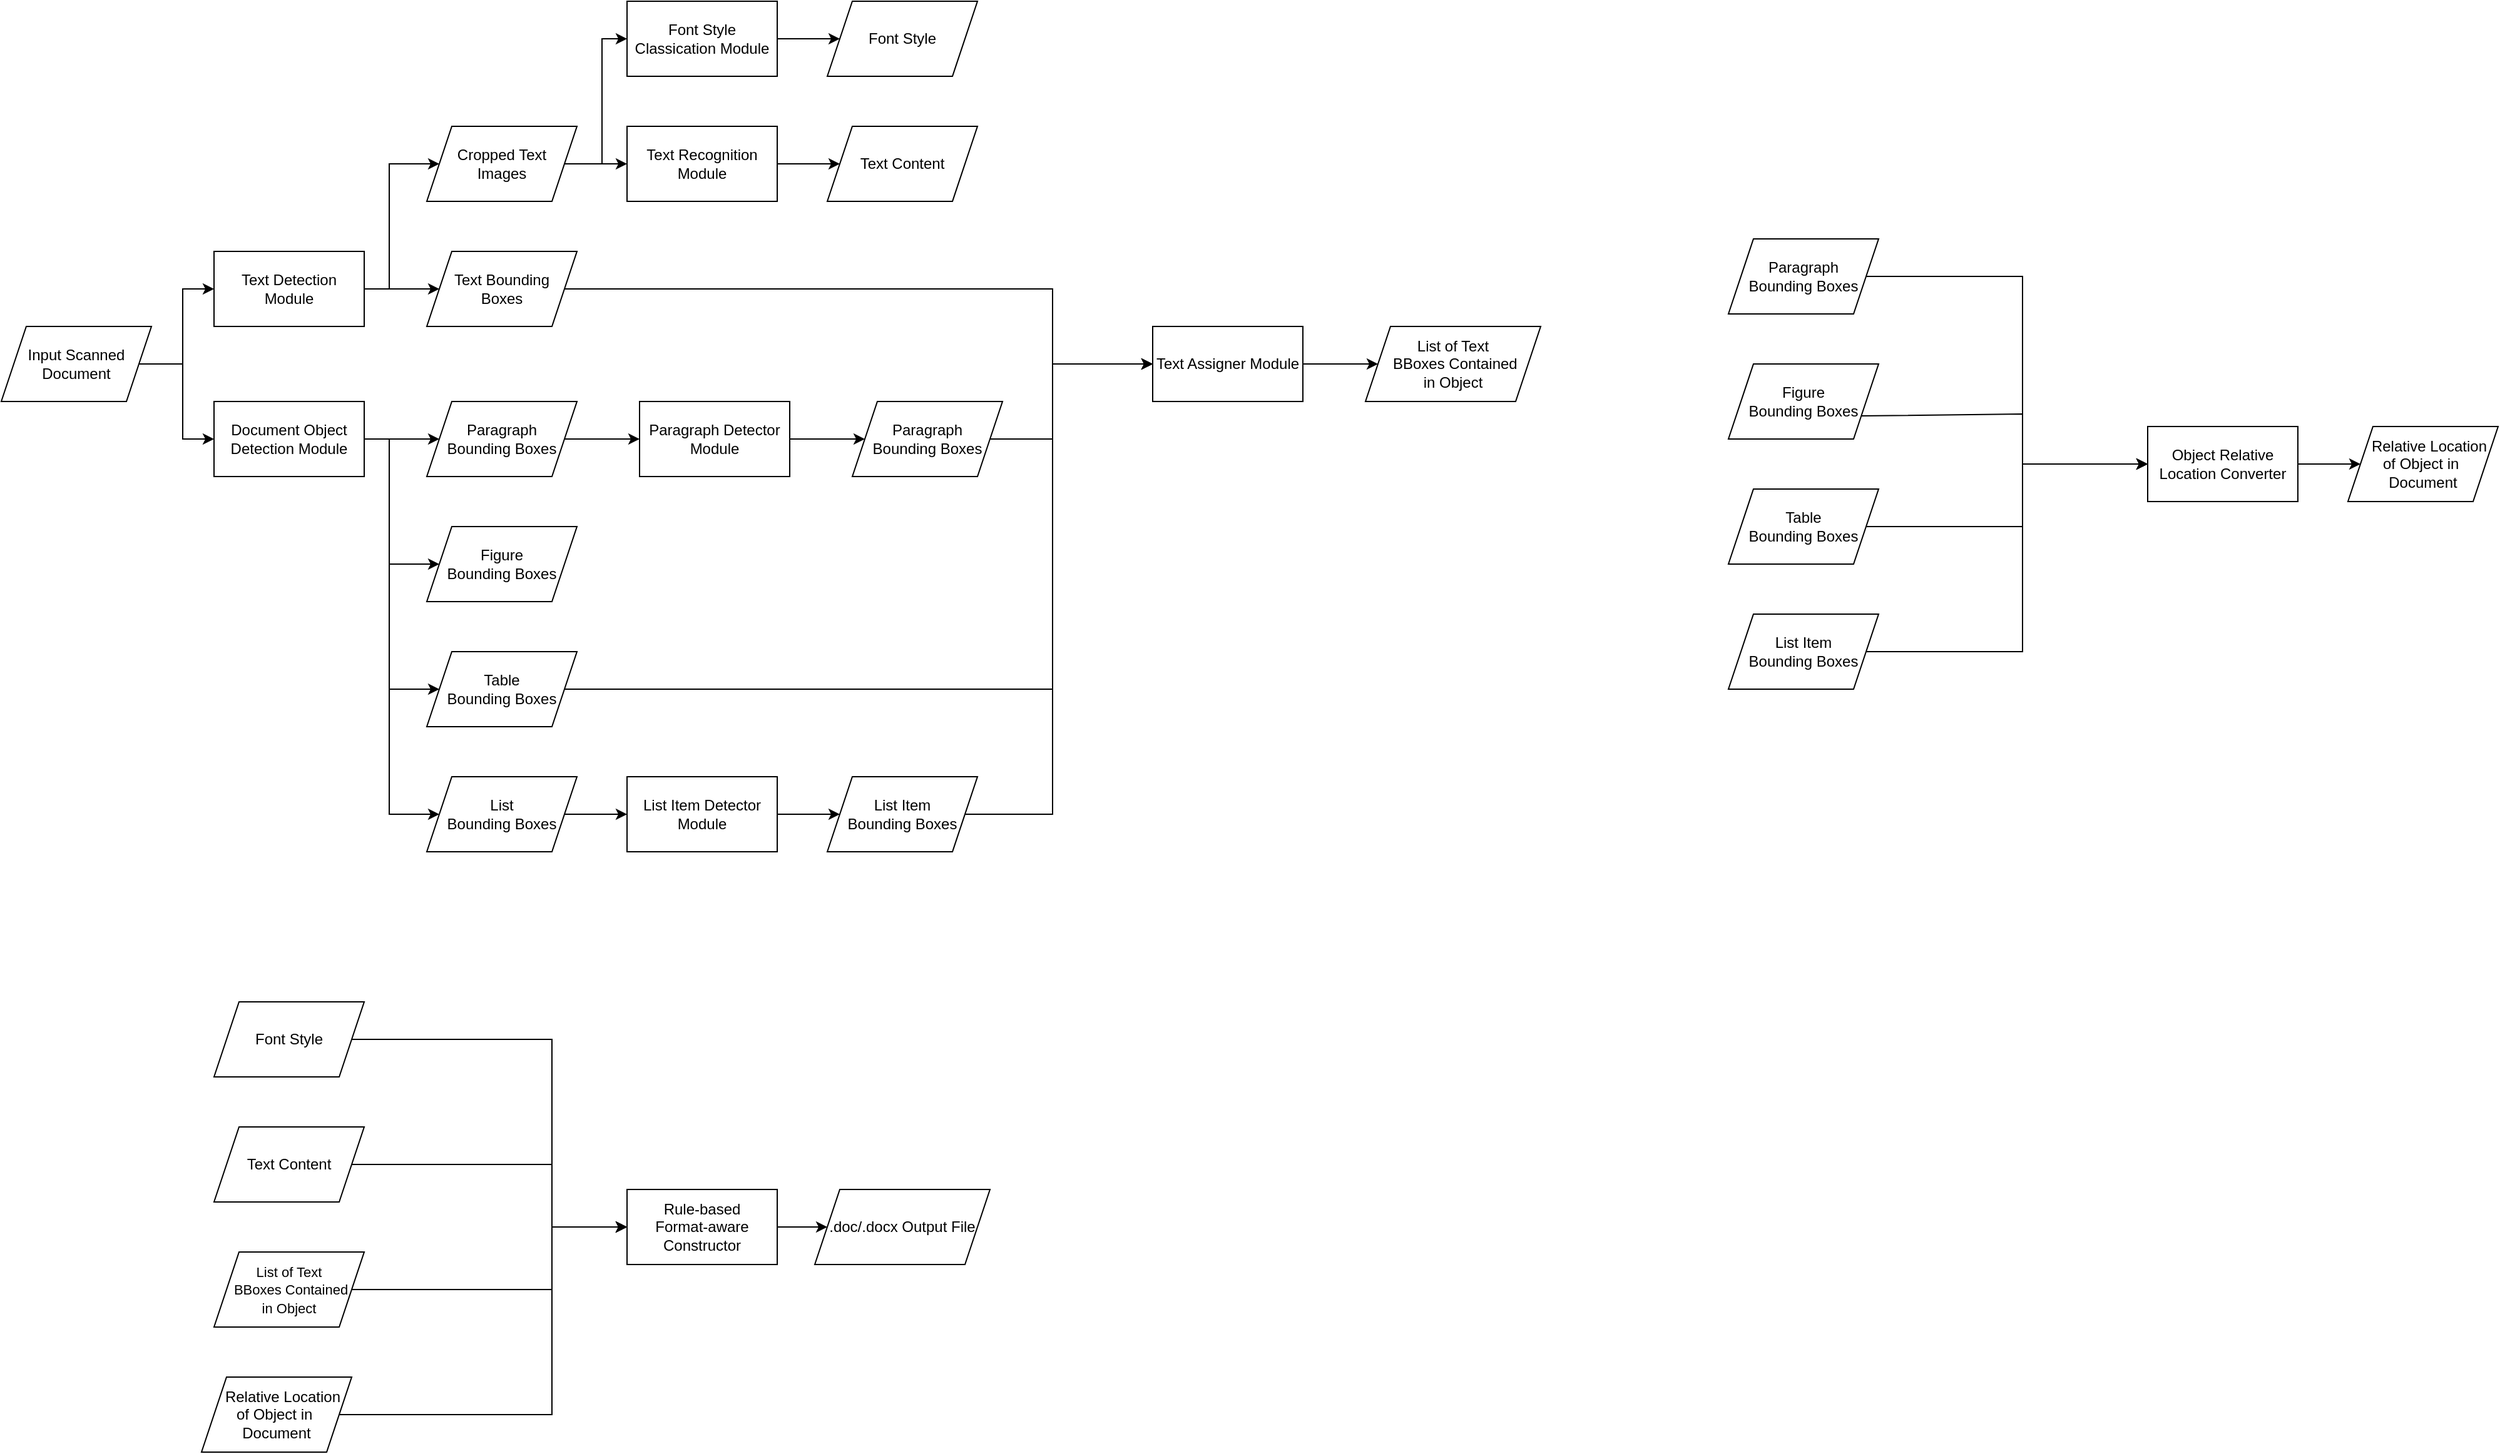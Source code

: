 <mxfile version="20.2.3" type="github">
  <diagram id="iRri5Xg0OsdI9ziDcnY4" name="Page-1">
    <mxGraphModel dx="728" dy="438" grid="1" gridSize="10" guides="1" tooltips="1" connect="1" arrows="1" fold="1" page="1" pageScale="1" pageWidth="850" pageHeight="1100" math="0" shadow="0">
      <root>
        <mxCell id="0" />
        <mxCell id="1" parent="0" />
        <mxCell id="3tbrCYUK3xMX1DhpEAb9-4" value="" style="edgeStyle=orthogonalEdgeStyle;rounded=0;orthogonalLoop=1;jettySize=auto;html=1;" edge="1" parent="1" source="3tbrCYUK3xMX1DhpEAb9-1" target="3tbrCYUK3xMX1DhpEAb9-3">
          <mxGeometry relative="1" as="geometry" />
        </mxCell>
        <mxCell id="3tbrCYUK3xMX1DhpEAb9-1" value="Input Scanned Document" style="shape=parallelogram;perimeter=parallelogramPerimeter;whiteSpace=wrap;html=1;fixedSize=1;" vertex="1" parent="1">
          <mxGeometry x="360" y="260" width="120" height="60" as="geometry" />
        </mxCell>
        <mxCell id="3tbrCYUK3xMX1DhpEAb9-8" value="" style="edgeStyle=orthogonalEdgeStyle;rounded=0;orthogonalLoop=1;jettySize=auto;html=1;" edge="1" parent="1" source="3tbrCYUK3xMX1DhpEAb9-2" target="3tbrCYUK3xMX1DhpEAb9-6">
          <mxGeometry relative="1" as="geometry" />
        </mxCell>
        <mxCell id="3tbrCYUK3xMX1DhpEAb9-2" value="Text Detection Module" style="rounded=0;whiteSpace=wrap;html=1;" vertex="1" parent="1">
          <mxGeometry x="530" y="200" width="120" height="60" as="geometry" />
        </mxCell>
        <mxCell id="3tbrCYUK3xMX1DhpEAb9-14" value="" style="edgeStyle=orthogonalEdgeStyle;rounded=0;orthogonalLoop=1;jettySize=auto;html=1;" edge="1" parent="1" source="3tbrCYUK3xMX1DhpEAb9-3" target="3tbrCYUK3xMX1DhpEAb9-12">
          <mxGeometry relative="1" as="geometry" />
        </mxCell>
        <mxCell id="3tbrCYUK3xMX1DhpEAb9-3" value="Document Object Detection Module" style="rounded=0;whiteSpace=wrap;html=1;" vertex="1" parent="1">
          <mxGeometry x="530" y="320" width="120" height="60" as="geometry" />
        </mxCell>
        <mxCell id="3tbrCYUK3xMX1DhpEAb9-5" value="" style="edgeStyle=orthogonalEdgeStyle;rounded=0;orthogonalLoop=1;jettySize=auto;html=1;exitX=1;exitY=0.5;exitDx=0;exitDy=0;entryX=0;entryY=0.5;entryDx=0;entryDy=0;" edge="1" parent="1" source="3tbrCYUK3xMX1DhpEAb9-1" target="3tbrCYUK3xMX1DhpEAb9-2">
          <mxGeometry relative="1" as="geometry">
            <mxPoint x="480" y="300" as="sourcePoint" />
            <mxPoint x="540" y="360" as="targetPoint" />
          </mxGeometry>
        </mxCell>
        <mxCell id="3tbrCYUK3xMX1DhpEAb9-6" value="Text Bounding &lt;br&gt;Boxes" style="shape=parallelogram;perimeter=parallelogramPerimeter;whiteSpace=wrap;html=1;fixedSize=1;" vertex="1" parent="1">
          <mxGeometry x="700" y="200" width="120" height="60" as="geometry" />
        </mxCell>
        <mxCell id="3tbrCYUK3xMX1DhpEAb9-11" value="" style="edgeStyle=orthogonalEdgeStyle;rounded=0;orthogonalLoop=1;jettySize=auto;html=1;" edge="1" parent="1" source="3tbrCYUK3xMX1DhpEAb9-7" target="3tbrCYUK3xMX1DhpEAb9-10">
          <mxGeometry relative="1" as="geometry" />
        </mxCell>
        <mxCell id="3tbrCYUK3xMX1DhpEAb9-7" value="Cropped Text &lt;br&gt;Images" style="shape=parallelogram;perimeter=parallelogramPerimeter;whiteSpace=wrap;html=1;fixedSize=1;" vertex="1" parent="1">
          <mxGeometry x="700" y="100" width="120" height="60" as="geometry" />
        </mxCell>
        <mxCell id="3tbrCYUK3xMX1DhpEAb9-9" value="" style="edgeStyle=orthogonalEdgeStyle;rounded=0;orthogonalLoop=1;jettySize=auto;html=1;exitX=1;exitY=0.5;exitDx=0;exitDy=0;entryX=0;entryY=0.5;entryDx=0;entryDy=0;" edge="1" parent="1" source="3tbrCYUK3xMX1DhpEAb9-2" target="3tbrCYUK3xMX1DhpEAb9-7">
          <mxGeometry relative="1" as="geometry">
            <mxPoint x="660" y="240" as="sourcePoint" />
            <mxPoint x="720" y="240" as="targetPoint" />
            <Array as="points">
              <mxPoint x="670" y="230" />
              <mxPoint x="670" y="130" />
            </Array>
          </mxGeometry>
        </mxCell>
        <mxCell id="3tbrCYUK3xMX1DhpEAb9-19" value="" style="edgeStyle=orthogonalEdgeStyle;rounded=0;orthogonalLoop=1;jettySize=auto;html=1;" edge="1" parent="1" source="3tbrCYUK3xMX1DhpEAb9-10" target="3tbrCYUK3xMX1DhpEAb9-18">
          <mxGeometry relative="1" as="geometry" />
        </mxCell>
        <mxCell id="3tbrCYUK3xMX1DhpEAb9-10" value="Text Recognition Module" style="rounded=0;whiteSpace=wrap;html=1;" vertex="1" parent="1">
          <mxGeometry x="860" y="100" width="120" height="60" as="geometry" />
        </mxCell>
        <mxCell id="3tbrCYUK3xMX1DhpEAb9-54" value="" style="edgeStyle=orthogonalEdgeStyle;rounded=0;orthogonalLoop=1;jettySize=auto;html=1;" edge="1" parent="1" source="3tbrCYUK3xMX1DhpEAb9-12" target="3tbrCYUK3xMX1DhpEAb9-52">
          <mxGeometry relative="1" as="geometry" />
        </mxCell>
        <mxCell id="3tbrCYUK3xMX1DhpEAb9-12" value="Paragraph &lt;br&gt;Bounding Boxes" style="shape=parallelogram;perimeter=parallelogramPerimeter;whiteSpace=wrap;html=1;fixedSize=1;" vertex="1" parent="1">
          <mxGeometry x="700" y="320" width="120" height="60" as="geometry" />
        </mxCell>
        <mxCell id="3tbrCYUK3xMX1DhpEAb9-13" value="Figure&lt;br&gt;Bounding Boxes" style="shape=parallelogram;perimeter=parallelogramPerimeter;whiteSpace=wrap;html=1;fixedSize=1;" vertex="1" parent="1">
          <mxGeometry x="700" y="420" width="120" height="60" as="geometry" />
        </mxCell>
        <mxCell id="3tbrCYUK3xMX1DhpEAb9-15" value="Table&lt;br&gt;Bounding Boxes" style="shape=parallelogram;perimeter=parallelogramPerimeter;whiteSpace=wrap;html=1;fixedSize=1;" vertex="1" parent="1">
          <mxGeometry x="700" y="520" width="120" height="60" as="geometry" />
        </mxCell>
        <mxCell id="3tbrCYUK3xMX1DhpEAb9-16" value="" style="edgeStyle=orthogonalEdgeStyle;rounded=0;orthogonalLoop=1;jettySize=auto;html=1;exitX=1;exitY=0.5;exitDx=0;exitDy=0;entryX=0;entryY=0.5;entryDx=0;entryDy=0;" edge="1" parent="1" source="3tbrCYUK3xMX1DhpEAb9-3" target="3tbrCYUK3xMX1DhpEAb9-13">
          <mxGeometry relative="1" as="geometry">
            <mxPoint x="660" y="360" as="sourcePoint" />
            <mxPoint x="720" y="360" as="targetPoint" />
            <Array as="points">
              <mxPoint x="670" y="350" />
              <mxPoint x="670" y="450" />
            </Array>
          </mxGeometry>
        </mxCell>
        <mxCell id="3tbrCYUK3xMX1DhpEAb9-17" value="" style="edgeStyle=orthogonalEdgeStyle;rounded=0;orthogonalLoop=1;jettySize=auto;html=1;exitX=1;exitY=0.5;exitDx=0;exitDy=0;entryX=0;entryY=0.5;entryDx=0;entryDy=0;" edge="1" parent="1" source="3tbrCYUK3xMX1DhpEAb9-3" target="3tbrCYUK3xMX1DhpEAb9-15">
          <mxGeometry relative="1" as="geometry">
            <mxPoint x="660" y="360" as="sourcePoint" />
            <mxPoint x="720" y="460" as="targetPoint" />
            <Array as="points">
              <mxPoint x="670" y="350" />
              <mxPoint x="670" y="550" />
            </Array>
          </mxGeometry>
        </mxCell>
        <mxCell id="3tbrCYUK3xMX1DhpEAb9-18" value="Text Content" style="shape=parallelogram;perimeter=parallelogramPerimeter;whiteSpace=wrap;html=1;fixedSize=1;" vertex="1" parent="1">
          <mxGeometry x="1020" y="100" width="120" height="60" as="geometry" />
        </mxCell>
        <mxCell id="3tbrCYUK3xMX1DhpEAb9-23" value="" style="edgeStyle=orthogonalEdgeStyle;rounded=0;orthogonalLoop=1;jettySize=auto;html=1;" edge="1" parent="1" source="3tbrCYUK3xMX1DhpEAb9-20" target="3tbrCYUK3xMX1DhpEAb9-22">
          <mxGeometry relative="1" as="geometry" />
        </mxCell>
        <mxCell id="3tbrCYUK3xMX1DhpEAb9-20" value="List&lt;br&gt;Bounding Boxes" style="shape=parallelogram;perimeter=parallelogramPerimeter;whiteSpace=wrap;html=1;fixedSize=1;" vertex="1" parent="1">
          <mxGeometry x="700" y="620" width="120" height="60" as="geometry" />
        </mxCell>
        <mxCell id="3tbrCYUK3xMX1DhpEAb9-21" value="" style="edgeStyle=orthogonalEdgeStyle;rounded=0;orthogonalLoop=1;jettySize=auto;html=1;exitX=1;exitY=0.5;exitDx=0;exitDy=0;entryX=0;entryY=0.5;entryDx=0;entryDy=0;" edge="1" parent="1" source="3tbrCYUK3xMX1DhpEAb9-3" target="3tbrCYUK3xMX1DhpEAb9-20">
          <mxGeometry relative="1" as="geometry">
            <mxPoint x="660" y="360" as="sourcePoint" />
            <mxPoint x="720" y="560" as="targetPoint" />
            <Array as="points">
              <mxPoint x="670" y="350" />
              <mxPoint x="670" y="650" />
            </Array>
          </mxGeometry>
        </mxCell>
        <mxCell id="3tbrCYUK3xMX1DhpEAb9-25" value="" style="edgeStyle=orthogonalEdgeStyle;rounded=0;orthogonalLoop=1;jettySize=auto;html=1;" edge="1" parent="1" source="3tbrCYUK3xMX1DhpEAb9-22" target="3tbrCYUK3xMX1DhpEAb9-24">
          <mxGeometry relative="1" as="geometry" />
        </mxCell>
        <mxCell id="3tbrCYUK3xMX1DhpEAb9-22" value="List Item Detector Module" style="rounded=0;whiteSpace=wrap;html=1;" vertex="1" parent="1">
          <mxGeometry x="860" y="620" width="120" height="60" as="geometry" />
        </mxCell>
        <mxCell id="3tbrCYUK3xMX1DhpEAb9-24" value="List Item&lt;br&gt;Bounding Boxes" style="shape=parallelogram;perimeter=parallelogramPerimeter;whiteSpace=wrap;html=1;fixedSize=1;" vertex="1" parent="1">
          <mxGeometry x="1020" y="620" width="120" height="60" as="geometry" />
        </mxCell>
        <mxCell id="3tbrCYUK3xMX1DhpEAb9-33" value="" style="edgeStyle=orthogonalEdgeStyle;rounded=0;orthogonalLoop=1;jettySize=auto;html=1;" edge="1" parent="1" source="3tbrCYUK3xMX1DhpEAb9-26" target="3tbrCYUK3xMX1DhpEAb9-32">
          <mxGeometry relative="1" as="geometry" />
        </mxCell>
        <mxCell id="3tbrCYUK3xMX1DhpEAb9-26" value="Text Assigner Module" style="rounded=0;whiteSpace=wrap;html=1;" vertex="1" parent="1">
          <mxGeometry x="1280" y="260" width="120" height="60" as="geometry" />
        </mxCell>
        <mxCell id="3tbrCYUK3xMX1DhpEAb9-27" value="" style="endArrow=classic;html=1;rounded=0;exitX=1;exitY=0.5;exitDx=0;exitDy=0;entryX=0;entryY=0.5;entryDx=0;entryDy=0;" edge="1" parent="1" source="3tbrCYUK3xMX1DhpEAb9-6" target="3tbrCYUK3xMX1DhpEAb9-26">
          <mxGeometry width="50" height="50" relative="1" as="geometry">
            <mxPoint x="830" y="470" as="sourcePoint" />
            <mxPoint x="880" y="420" as="targetPoint" />
            <Array as="points">
              <mxPoint x="1200" y="230" />
              <mxPoint x="1200" y="290" />
            </Array>
          </mxGeometry>
        </mxCell>
        <mxCell id="3tbrCYUK3xMX1DhpEAb9-29" value="" style="endArrow=classic;html=1;rounded=0;exitX=1;exitY=0.5;exitDx=0;exitDy=0;entryX=0;entryY=0.5;entryDx=0;entryDy=0;" edge="1" parent="1" source="3tbrCYUK3xMX1DhpEAb9-15" target="3tbrCYUK3xMX1DhpEAb9-26">
          <mxGeometry width="50" height="50" relative="1" as="geometry">
            <mxPoint x="820" y="360" as="sourcePoint" />
            <mxPoint x="1200" y="300" as="targetPoint" />
            <Array as="points">
              <mxPoint x="1200" y="550" />
              <mxPoint x="1200" y="290" />
            </Array>
          </mxGeometry>
        </mxCell>
        <mxCell id="3tbrCYUK3xMX1DhpEAb9-31" value="" style="endArrow=classic;html=1;rounded=0;exitX=1;exitY=0.5;exitDx=0;exitDy=0;entryX=0;entryY=0.5;entryDx=0;entryDy=0;" edge="1" parent="1" source="3tbrCYUK3xMX1DhpEAb9-24" target="3tbrCYUK3xMX1DhpEAb9-26">
          <mxGeometry width="50" height="50" relative="1" as="geometry">
            <mxPoint x="820" y="560" as="sourcePoint" />
            <mxPoint x="1225" y="300" as="targetPoint" />
            <Array as="points">
              <mxPoint x="1200" y="650" />
              <mxPoint x="1200" y="290" />
            </Array>
          </mxGeometry>
        </mxCell>
        <mxCell id="3tbrCYUK3xMX1DhpEAb9-32" value="List of Text &lt;br&gt;&amp;nbsp;BBoxes Contained &lt;br&gt;in Object" style="shape=parallelogram;perimeter=parallelogramPerimeter;whiteSpace=wrap;html=1;fixedSize=1;" vertex="1" parent="1">
          <mxGeometry x="1450" y="260" width="140" height="60" as="geometry" />
        </mxCell>
        <mxCell id="3tbrCYUK3xMX1DhpEAb9-47" value="" style="edgeStyle=orthogonalEdgeStyle;rounded=0;orthogonalLoop=1;jettySize=auto;html=1;" edge="1" parent="1" source="3tbrCYUK3xMX1DhpEAb9-34" target="3tbrCYUK3xMX1DhpEAb9-46">
          <mxGeometry relative="1" as="geometry" />
        </mxCell>
        <mxCell id="3tbrCYUK3xMX1DhpEAb9-34" value="Object Relative Location Converter" style="rounded=0;whiteSpace=wrap;html=1;" vertex="1" parent="1">
          <mxGeometry x="2075" y="340" width="120" height="60" as="geometry" />
        </mxCell>
        <mxCell id="3tbrCYUK3xMX1DhpEAb9-38" value="Paragraph &lt;br&gt;Bounding Boxes" style="shape=parallelogram;perimeter=parallelogramPerimeter;whiteSpace=wrap;html=1;fixedSize=1;" vertex="1" parent="1">
          <mxGeometry x="1740" y="190" width="120" height="60" as="geometry" />
        </mxCell>
        <mxCell id="3tbrCYUK3xMX1DhpEAb9-39" value="Figure&lt;br&gt;Bounding Boxes" style="shape=parallelogram;perimeter=parallelogramPerimeter;whiteSpace=wrap;html=1;fixedSize=1;" vertex="1" parent="1">
          <mxGeometry x="1740" y="290" width="120" height="60" as="geometry" />
        </mxCell>
        <mxCell id="3tbrCYUK3xMX1DhpEAb9-40" value="Table&lt;br&gt;Bounding Boxes" style="shape=parallelogram;perimeter=parallelogramPerimeter;whiteSpace=wrap;html=1;fixedSize=1;" vertex="1" parent="1">
          <mxGeometry x="1740" y="390" width="120" height="60" as="geometry" />
        </mxCell>
        <mxCell id="3tbrCYUK3xMX1DhpEAb9-41" value="List Item&lt;br&gt;Bounding Boxes" style="shape=parallelogram;perimeter=parallelogramPerimeter;whiteSpace=wrap;html=1;fixedSize=1;" vertex="1" parent="1">
          <mxGeometry x="1740" y="490" width="120" height="60" as="geometry" />
        </mxCell>
        <mxCell id="3tbrCYUK3xMX1DhpEAb9-42" value="" style="endArrow=classic;html=1;rounded=0;exitX=1;exitY=0.5;exitDx=0;exitDy=0;entryX=0;entryY=0.5;entryDx=0;entryDy=0;" edge="1" parent="1" source="3tbrCYUK3xMX1DhpEAb9-38" target="3tbrCYUK3xMX1DhpEAb9-34">
          <mxGeometry width="50" height="50" relative="1" as="geometry">
            <mxPoint x="2195" y="500" as="sourcePoint" />
            <mxPoint x="2245" y="450" as="targetPoint" />
            <Array as="points">
              <mxPoint x="1975" y="220" />
              <mxPoint x="1975" y="370" />
            </Array>
          </mxGeometry>
        </mxCell>
        <mxCell id="3tbrCYUK3xMX1DhpEAb9-43" value="" style="endArrow=classic;html=1;rounded=0;exitX=1;exitY=0.75;exitDx=0;exitDy=0;entryX=0;entryY=0.5;entryDx=0;entryDy=0;" edge="1" parent="1" source="3tbrCYUK3xMX1DhpEAb9-39" target="3tbrCYUK3xMX1DhpEAb9-34">
          <mxGeometry width="50" height="50" relative="1" as="geometry">
            <mxPoint x="1860" y="230.0" as="sourcePoint" />
            <mxPoint x="2085" y="380.0" as="targetPoint" />
            <Array as="points">
              <mxPoint x="1975" y="330" />
              <mxPoint x="1975" y="370" />
            </Array>
          </mxGeometry>
        </mxCell>
        <mxCell id="3tbrCYUK3xMX1DhpEAb9-44" value="" style="endArrow=classic;html=1;rounded=0;exitX=1;exitY=0.5;exitDx=0;exitDy=0;entryX=0;entryY=0.5;entryDx=0;entryDy=0;" edge="1" parent="1" source="3tbrCYUK3xMX1DhpEAb9-40" target="3tbrCYUK3xMX1DhpEAb9-34">
          <mxGeometry width="50" height="50" relative="1" as="geometry">
            <mxPoint x="1856.154" y="341.538" as="sourcePoint" />
            <mxPoint x="2085" y="380.0" as="targetPoint" />
            <Array as="points">
              <mxPoint x="1975" y="420" />
              <mxPoint x="1975" y="370" />
            </Array>
          </mxGeometry>
        </mxCell>
        <mxCell id="3tbrCYUK3xMX1DhpEAb9-45" value="" style="endArrow=classic;html=1;rounded=0;exitX=1;exitY=0.5;exitDx=0;exitDy=0;entryX=0;entryY=0.5;entryDx=0;entryDy=0;" edge="1" parent="1" source="3tbrCYUK3xMX1DhpEAb9-41" target="3tbrCYUK3xMX1DhpEAb9-34">
          <mxGeometry width="50" height="50" relative="1" as="geometry">
            <mxPoint x="1866.154" y="351.538" as="sourcePoint" />
            <mxPoint x="2095" y="390.0" as="targetPoint" />
            <Array as="points">
              <mxPoint x="1975" y="520" />
              <mxPoint x="1975" y="370" />
            </Array>
          </mxGeometry>
        </mxCell>
        <mxCell id="3tbrCYUK3xMX1DhpEAb9-46" value="&amp;nbsp; &amp;nbsp;Relative Location&lt;br&gt;of Object in&amp;nbsp;&lt;br&gt;Document" style="shape=parallelogram;perimeter=parallelogramPerimeter;whiteSpace=wrap;html=1;fixedSize=1;" vertex="1" parent="1">
          <mxGeometry x="2235" y="340" width="120" height="60" as="geometry" />
        </mxCell>
        <mxCell id="3tbrCYUK3xMX1DhpEAb9-51" value="" style="edgeStyle=orthogonalEdgeStyle;rounded=0;orthogonalLoop=1;jettySize=auto;html=1;" edge="1" parent="1" source="3tbrCYUK3xMX1DhpEAb9-48" target="3tbrCYUK3xMX1DhpEAb9-50">
          <mxGeometry relative="1" as="geometry" />
        </mxCell>
        <mxCell id="3tbrCYUK3xMX1DhpEAb9-48" value="Font Style Classication Module" style="rounded=0;whiteSpace=wrap;html=1;" vertex="1" parent="1">
          <mxGeometry x="860" width="120" height="60" as="geometry" />
        </mxCell>
        <mxCell id="3tbrCYUK3xMX1DhpEAb9-49" value="" style="edgeStyle=orthogonalEdgeStyle;rounded=0;orthogonalLoop=1;jettySize=auto;html=1;exitX=1;exitY=0.5;exitDx=0;exitDy=0;entryX=0;entryY=0.5;entryDx=0;entryDy=0;" edge="1" parent="1" source="3tbrCYUK3xMX1DhpEAb9-7" target="3tbrCYUK3xMX1DhpEAb9-48">
          <mxGeometry relative="1" as="geometry">
            <mxPoint x="820.0" y="140" as="sourcePoint" />
            <mxPoint x="870" y="140" as="targetPoint" />
          </mxGeometry>
        </mxCell>
        <mxCell id="3tbrCYUK3xMX1DhpEAb9-50" value="Font Style" style="shape=parallelogram;perimeter=parallelogramPerimeter;whiteSpace=wrap;html=1;fixedSize=1;" vertex="1" parent="1">
          <mxGeometry x="1020" width="120" height="60" as="geometry" />
        </mxCell>
        <mxCell id="3tbrCYUK3xMX1DhpEAb9-55" value="" style="edgeStyle=orthogonalEdgeStyle;rounded=0;orthogonalLoop=1;jettySize=auto;html=1;" edge="1" parent="1" source="3tbrCYUK3xMX1DhpEAb9-52" target="3tbrCYUK3xMX1DhpEAb9-53">
          <mxGeometry relative="1" as="geometry" />
        </mxCell>
        <mxCell id="3tbrCYUK3xMX1DhpEAb9-52" value="Paragraph Detector Module" style="rounded=0;whiteSpace=wrap;html=1;" vertex="1" parent="1">
          <mxGeometry x="870" y="320" width="120" height="60" as="geometry" />
        </mxCell>
        <mxCell id="3tbrCYUK3xMX1DhpEAb9-53" value="Paragraph&lt;br&gt;Bounding Boxes" style="shape=parallelogram;perimeter=parallelogramPerimeter;whiteSpace=wrap;html=1;fixedSize=1;" vertex="1" parent="1">
          <mxGeometry x="1040" y="320" width="120" height="60" as="geometry" />
        </mxCell>
        <mxCell id="3tbrCYUK3xMX1DhpEAb9-57" value="" style="endArrow=classic;html=1;rounded=0;exitX=1;exitY=0.5;exitDx=0;exitDy=0;entryX=0;entryY=0.5;entryDx=0;entryDy=0;" edge="1" parent="1" source="3tbrCYUK3xMX1DhpEAb9-53" target="3tbrCYUK3xMX1DhpEAb9-26">
          <mxGeometry width="50" height="50" relative="1" as="geometry">
            <mxPoint x="1140" y="660" as="sourcePoint" />
            <mxPoint x="1290" y="300" as="targetPoint" />
            <Array as="points">
              <mxPoint x="1200" y="350" />
              <mxPoint x="1200" y="290" />
            </Array>
          </mxGeometry>
        </mxCell>
        <mxCell id="3tbrCYUK3xMX1DhpEAb9-58" value="Text Content" style="shape=parallelogram;perimeter=parallelogramPerimeter;whiteSpace=wrap;html=1;fixedSize=1;" vertex="1" parent="1">
          <mxGeometry x="530" y="900" width="120" height="60" as="geometry" />
        </mxCell>
        <mxCell id="3tbrCYUK3xMX1DhpEAb9-59" value="Font Style" style="shape=parallelogram;perimeter=parallelogramPerimeter;whiteSpace=wrap;html=1;fixedSize=1;" vertex="1" parent="1">
          <mxGeometry x="530" y="800" width="120" height="60" as="geometry" />
        </mxCell>
        <mxCell id="3tbrCYUK3xMX1DhpEAb9-60" value="&lt;font style=&quot;font-size: 11px;&quot;&gt;List of Text &lt;br&gt;&amp;nbsp;BBoxes Contained &lt;br&gt;in Object&lt;/font&gt;" style="shape=parallelogram;perimeter=parallelogramPerimeter;whiteSpace=wrap;html=1;fixedSize=1;" vertex="1" parent="1">
          <mxGeometry x="530" y="1000" width="120" height="60" as="geometry" />
        </mxCell>
        <mxCell id="3tbrCYUK3xMX1DhpEAb9-61" value="&amp;nbsp; &amp;nbsp;Relative Location&lt;br&gt;of Object in&amp;nbsp;&lt;br&gt;Document" style="shape=parallelogram;perimeter=parallelogramPerimeter;whiteSpace=wrap;html=1;fixedSize=1;" vertex="1" parent="1">
          <mxGeometry x="520" y="1100" width="120" height="60" as="geometry" />
        </mxCell>
        <mxCell id="3tbrCYUK3xMX1DhpEAb9-68" value="" style="edgeStyle=orthogonalEdgeStyle;rounded=0;orthogonalLoop=1;jettySize=auto;html=1;fontSize=11;" edge="1" parent="1" source="3tbrCYUK3xMX1DhpEAb9-62" target="3tbrCYUK3xMX1DhpEAb9-67">
          <mxGeometry relative="1" as="geometry" />
        </mxCell>
        <mxCell id="3tbrCYUK3xMX1DhpEAb9-62" value="Rule-based &lt;br&gt;Format-aware Constructor" style="rounded=0;whiteSpace=wrap;html=1;" vertex="1" parent="1">
          <mxGeometry x="860" y="950" width="120" height="60" as="geometry" />
        </mxCell>
        <mxCell id="3tbrCYUK3xMX1DhpEAb9-63" value="" style="endArrow=classic;html=1;rounded=0;fontSize=11;exitX=1;exitY=0.5;exitDx=0;exitDy=0;entryX=0;entryY=0.5;entryDx=0;entryDy=0;" edge="1" parent="1" source="3tbrCYUK3xMX1DhpEAb9-59" target="3tbrCYUK3xMX1DhpEAb9-62">
          <mxGeometry width="50" height="50" relative="1" as="geometry">
            <mxPoint x="860" y="930" as="sourcePoint" />
            <mxPoint x="910" y="880" as="targetPoint" />
            <Array as="points">
              <mxPoint x="800" y="830" />
              <mxPoint x="800" y="980" />
            </Array>
          </mxGeometry>
        </mxCell>
        <mxCell id="3tbrCYUK3xMX1DhpEAb9-64" value="" style="endArrow=classic;html=1;rounded=0;fontSize=11;exitX=1;exitY=0.5;exitDx=0;exitDy=0;entryX=0;entryY=0.5;entryDx=0;entryDy=0;" edge="1" parent="1" source="3tbrCYUK3xMX1DhpEAb9-58" target="3tbrCYUK3xMX1DhpEAb9-62">
          <mxGeometry width="50" height="50" relative="1" as="geometry">
            <mxPoint x="650" y="840" as="sourcePoint" />
            <mxPoint x="870" y="990" as="targetPoint" />
            <Array as="points">
              <mxPoint x="800" y="930" />
              <mxPoint x="800" y="980" />
            </Array>
          </mxGeometry>
        </mxCell>
        <mxCell id="3tbrCYUK3xMX1DhpEAb9-65" value="" style="endArrow=classic;html=1;rounded=0;fontSize=11;exitX=1;exitY=0.5;exitDx=0;exitDy=0;entryX=0;entryY=0.5;entryDx=0;entryDy=0;" edge="1" parent="1" source="3tbrCYUK3xMX1DhpEAb9-60" target="3tbrCYUK3xMX1DhpEAb9-62">
          <mxGeometry width="50" height="50" relative="1" as="geometry">
            <mxPoint x="650" y="940" as="sourcePoint" />
            <mxPoint x="870" y="990" as="targetPoint" />
            <Array as="points">
              <mxPoint x="800" y="1030" />
              <mxPoint x="800" y="980" />
            </Array>
          </mxGeometry>
        </mxCell>
        <mxCell id="3tbrCYUK3xMX1DhpEAb9-66" value="" style="endArrow=classic;html=1;rounded=0;fontSize=11;exitX=1;exitY=0.5;exitDx=0;exitDy=0;entryX=0;entryY=0.5;entryDx=0;entryDy=0;" edge="1" parent="1" source="3tbrCYUK3xMX1DhpEAb9-61" target="3tbrCYUK3xMX1DhpEAb9-62">
          <mxGeometry width="50" height="50" relative="1" as="geometry">
            <mxPoint x="650" y="1040" as="sourcePoint" />
            <mxPoint x="870" y="990" as="targetPoint" />
            <Array as="points">
              <mxPoint x="800" y="1130" />
              <mxPoint x="800" y="980" />
            </Array>
          </mxGeometry>
        </mxCell>
        <mxCell id="3tbrCYUK3xMX1DhpEAb9-67" value=".doc/.docx Output File" style="shape=parallelogram;perimeter=parallelogramPerimeter;whiteSpace=wrap;html=1;fixedSize=1;" vertex="1" parent="1">
          <mxGeometry x="1010" y="950" width="140" height="60" as="geometry" />
        </mxCell>
      </root>
    </mxGraphModel>
  </diagram>
</mxfile>
